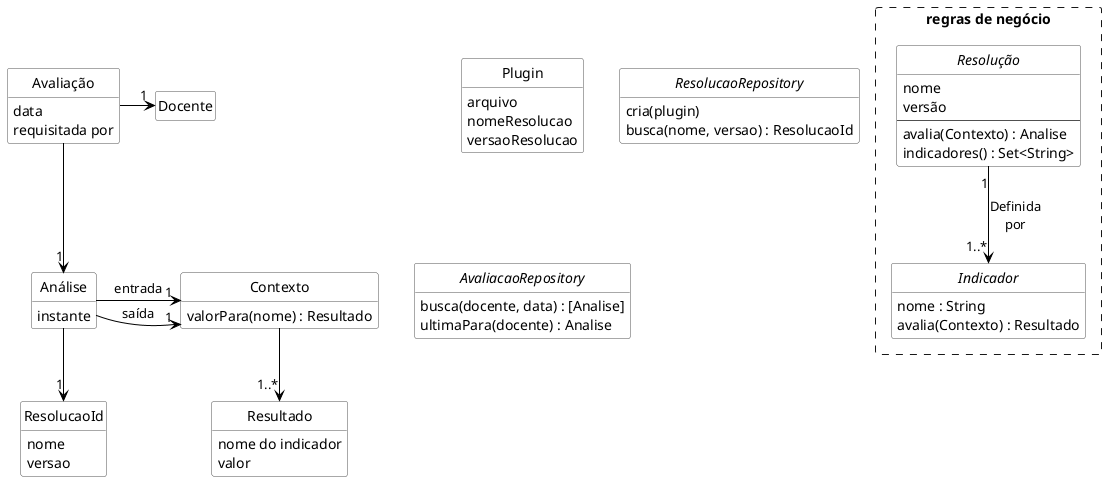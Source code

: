 @startuml dominio

hide circle
hide methods
hide empty members

skinparam class {
    BackgroundColor White
    ArrowColor Black
    BorderColor #505050
}

class ResolucaoId {
  nome
  versao
}

class "Análise" as Analise {
    instante
}

class Resultado {
    nome do indicador
    valor
}

class Contexto {
  valorPara&#40;nome&#41; : Resultado
}

class Docente {}

class "Avaliação" as Avaliacao {
  data
  requisitada por
}

Avaliacao -right-> "1" Docente
Avaliacao -down-> "1" Analise

rectangle "regras de negócio" #line.dashed {

    interface "Resolução" as ResolucaoCodigo {
        nome
        versão
        ---
        avalia&#40;Contexto&#41; : Analise
        indicadores&#40;&#41; : Set<String>
    }

    interface Indicador {
        nome : String
        avalia&#40;Contexto&#41; : Resultado
    }
}

ResolucaoCodigo "1" --> "1..*" Indicador : Definida\npor


Contexto --> "1..*" Resultado

Analise -right-> "1" Contexto : entrada
Analise -right-> "1" Contexto : saída
Analise --> "1" ResolucaoId

class Plugin {
  arquivo
  nomeResolucao
  versaoResolucao
}

interface ResolucaoRepository {
  cria&#40;plugin&#41;
  busca&#40;nome, versao&#41; : ResolucaoId
}

interface AvaliacaoRepository {
  busca&#40;docente, data&#41; : [Analise]
  ultimaPara&#40;docente&#41; : Analise
}


@enduml
